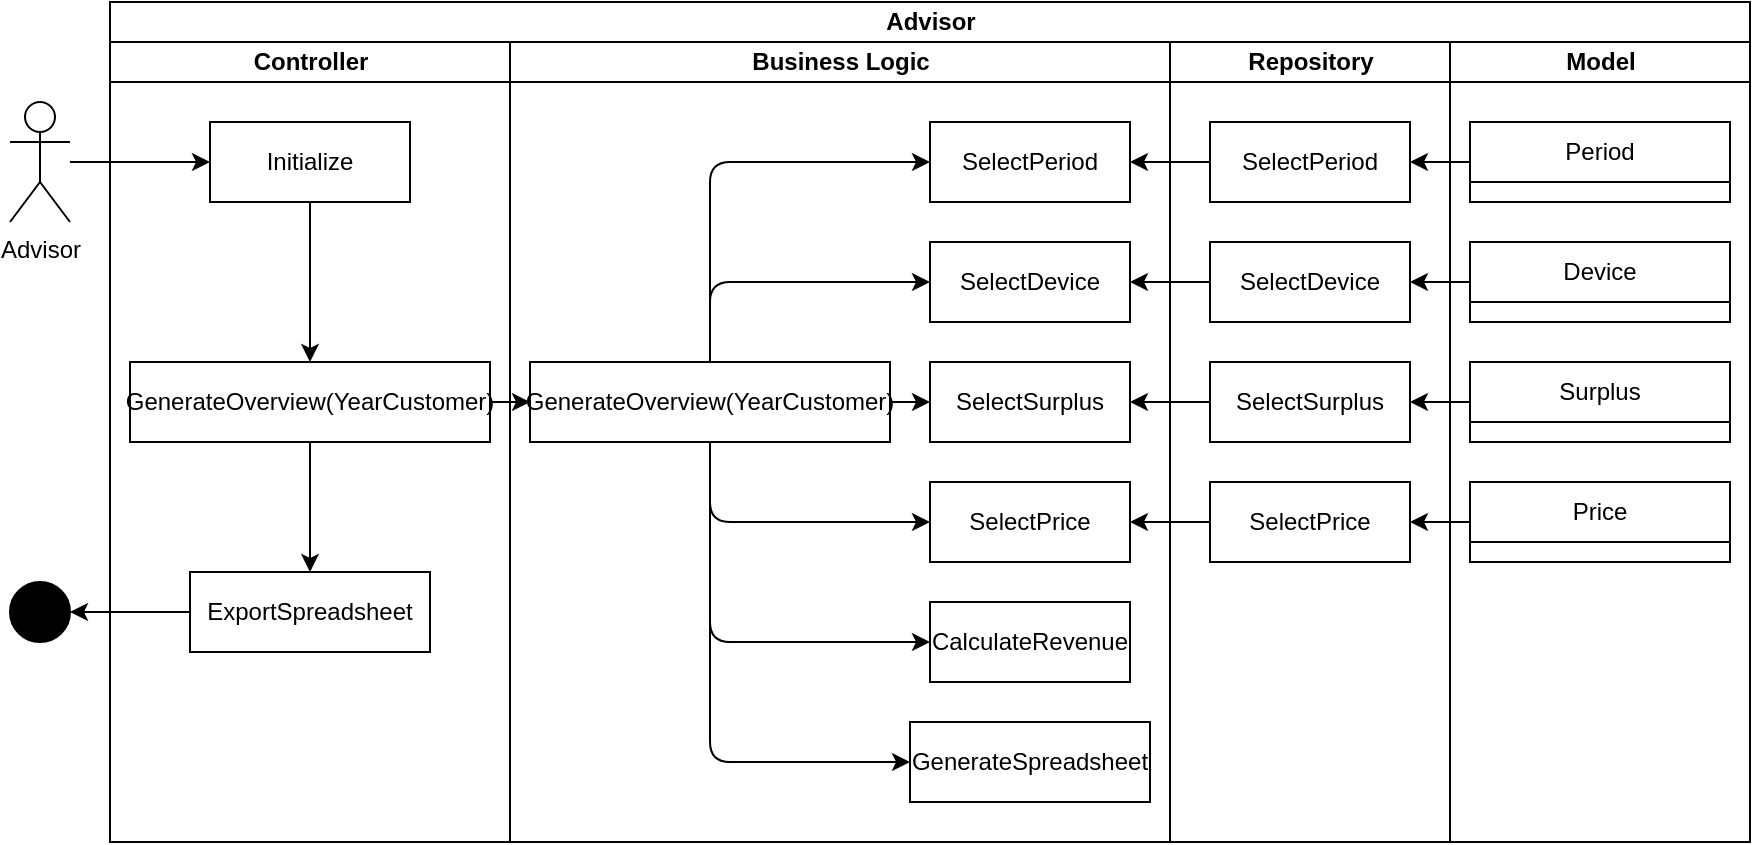 <mxfile>
    <diagram id="M-Hy3K6ZXJVWR8lc1Yho" name="Page-1">
        <mxGraphModel dx="832" dy="571" grid="1" gridSize="10" guides="1" tooltips="1" connect="1" arrows="1" fold="1" page="1" pageScale="1" pageWidth="850" pageHeight="1100" math="0" shadow="0">
            <root>
                <mxCell id="0"/>
                <mxCell id="1" parent="0"/>
                <mxCell id="2" value="Advisor" style="swimlane;childLayout=stackLayout;resizeParent=1;resizeParentMax=0;startSize=20;html=1;" vertex="1" parent="1">
                    <mxGeometry x="230" y="50" width="820" height="420" as="geometry"/>
                </mxCell>
                <mxCell id="3" value="Controller" style="swimlane;startSize=20;html=1;" vertex="1" parent="2">
                    <mxGeometry y="20" width="200" height="400" as="geometry"/>
                </mxCell>
                <mxCell id="4" style="edgeStyle=orthogonalEdgeStyle;html=1;" edge="1" parent="3" source="5" target="8">
                    <mxGeometry relative="1" as="geometry">
                        <mxPoint x="55.0" y="150.0" as="targetPoint"/>
                    </mxGeometry>
                </mxCell>
                <mxCell id="5" value="Initialize" style="rounded=0;whiteSpace=wrap;html=1;" vertex="1" parent="3">
                    <mxGeometry x="50" y="40" width="100" height="40" as="geometry"/>
                </mxCell>
                <mxCell id="6" value="ExportSpreadsheet" style="rounded=0;whiteSpace=wrap;html=1;" vertex="1" parent="3">
                    <mxGeometry x="40" y="265" width="120" height="40" as="geometry"/>
                </mxCell>
                <mxCell id="7" style="edgeStyle=orthogonalEdgeStyle;html=1;" edge="1" parent="3" source="8" target="6">
                    <mxGeometry relative="1" as="geometry">
                        <mxPoint x="55.0" y="190" as="sourcePoint"/>
                        <Array as="points"/>
                    </mxGeometry>
                </mxCell>
                <mxCell id="8" value="GenerateOverview(YearCustomer)" style="rounded=0;whiteSpace=wrap;html=1;" vertex="1" parent="3">
                    <mxGeometry x="10" y="160" width="180" height="40" as="geometry"/>
                </mxCell>
                <mxCell id="9" value="Business Logic" style="swimlane;startSize=20;html=1;" vertex="1" parent="2">
                    <mxGeometry x="200" y="20" width="330" height="400" as="geometry"/>
                </mxCell>
                <mxCell id="10" style="edgeStyle=orthogonalEdgeStyle;html=1;" edge="1" parent="9" source="24" target="19">
                    <mxGeometry relative="1" as="geometry">
                        <Array as="points">
                            <mxPoint x="180" y="180"/>
                            <mxPoint x="180" y="180"/>
                        </Array>
                        <mxPoint x="95.0" y="190" as="sourcePoint"/>
                    </mxGeometry>
                </mxCell>
                <mxCell id="11" style="edgeStyle=orthogonalEdgeStyle;html=1;" edge="1" parent="9" source="24" target="17">
                    <mxGeometry relative="1" as="geometry">
                        <Array as="points">
                            <mxPoint x="100" y="240"/>
                        </Array>
                        <mxPoint x="95.0" y="190" as="sourcePoint"/>
                    </mxGeometry>
                </mxCell>
                <mxCell id="12" style="edgeStyle=orthogonalEdgeStyle;html=1;" edge="1" parent="9" source="24" target="21">
                    <mxGeometry relative="1" as="geometry">
                        <Array as="points">
                            <mxPoint x="100" y="300"/>
                        </Array>
                        <mxPoint x="95.0" y="130" as="sourcePoint"/>
                    </mxGeometry>
                </mxCell>
                <mxCell id="14" style="edgeStyle=orthogonalEdgeStyle;html=1;" edge="1" parent="9" source="24" target="23">
                    <mxGeometry relative="1" as="geometry">
                        <Array as="points">
                            <mxPoint x="100" y="360"/>
                        </Array>
                        <mxPoint x="95.0" y="130" as="sourcePoint"/>
                    </mxGeometry>
                </mxCell>
                <mxCell id="15" style="edgeStyle=orthogonalEdgeStyle;html=1;" edge="1" parent="9" source="24" target="20">
                    <mxGeometry relative="1" as="geometry">
                        <mxPoint x="180" y="170" as="sourcePoint"/>
                        <Array as="points">
                            <mxPoint x="100" y="60"/>
                        </Array>
                    </mxGeometry>
                </mxCell>
                <mxCell id="16" style="edgeStyle=orthogonalEdgeStyle;html=1;" edge="1" parent="9" source="24" target="18">
                    <mxGeometry relative="1" as="geometry">
                        <Array as="points">
                            <mxPoint x="100" y="120"/>
                        </Array>
                        <mxPoint x="95.0" y="190" as="sourcePoint"/>
                    </mxGeometry>
                </mxCell>
                <mxCell id="17" value="SelectPrice" style="rounded=0;whiteSpace=wrap;html=1;" vertex="1" parent="9">
                    <mxGeometry x="210.0" y="220" width="100" height="40" as="geometry"/>
                </mxCell>
                <mxCell id="18" value="SelectDevice" style="rounded=0;whiteSpace=wrap;html=1;" vertex="1" parent="9">
                    <mxGeometry x="210.0" y="100" width="100" height="40" as="geometry"/>
                </mxCell>
                <mxCell id="19" value="SelectSurplus" style="rounded=0;whiteSpace=wrap;html=1;" vertex="1" parent="9">
                    <mxGeometry x="210.0" y="160" width="100" height="40" as="geometry"/>
                </mxCell>
                <mxCell id="20" value="SelectPeriod" style="rounded=0;whiteSpace=wrap;html=1;" vertex="1" parent="9">
                    <mxGeometry x="210.0" y="40" width="100" height="40" as="geometry"/>
                </mxCell>
                <mxCell id="21" value="CalculateRevenue" style="rounded=0;whiteSpace=wrap;html=1;" vertex="1" parent="9">
                    <mxGeometry x="210.0" y="280" width="100" height="40" as="geometry"/>
                </mxCell>
                <mxCell id="23" value="GenerateSpreadsheet" style="rounded=0;whiteSpace=wrap;html=1;" vertex="1" parent="9">
                    <mxGeometry x="200" y="340" width="120" height="40" as="geometry"/>
                </mxCell>
                <mxCell id="24" value="GenerateOverview(YearCustomer)" style="rounded=0;whiteSpace=wrap;html=1;" vertex="1" parent="9">
                    <mxGeometry x="10" y="160" width="180" height="40" as="geometry"/>
                </mxCell>
                <mxCell id="25" value="Repository" style="swimlane;startSize=20;html=1;" vertex="1" parent="2">
                    <mxGeometry x="530" y="20" width="140" height="400" as="geometry"/>
                </mxCell>
                <mxCell id="26" value="SelectPrice" style="rounded=0;whiteSpace=wrap;html=1;" vertex="1" parent="25">
                    <mxGeometry x="20.0" y="220" width="100" height="40" as="geometry"/>
                </mxCell>
                <mxCell id="27" value="SelectDevice" style="rounded=0;whiteSpace=wrap;html=1;" vertex="1" parent="25">
                    <mxGeometry x="20.0" y="100" width="100" height="40" as="geometry"/>
                </mxCell>
                <mxCell id="28" value="SelectSurplus" style="rounded=0;whiteSpace=wrap;html=1;" vertex="1" parent="25">
                    <mxGeometry x="20.0" y="160" width="100" height="40" as="geometry"/>
                </mxCell>
                <mxCell id="29" value="SelectPeriod" style="rounded=0;whiteSpace=wrap;html=1;" vertex="1" parent="25">
                    <mxGeometry x="20.0" y="40" width="100" height="40" as="geometry"/>
                </mxCell>
                <mxCell id="30" value="Model" style="swimlane;startSize=20;html=1;" vertex="1" parent="2">
                    <mxGeometry x="670" y="20" width="150" height="400" as="geometry"/>
                </mxCell>
                <mxCell id="31" value="Period" style="swimlane;fontStyle=0;childLayout=stackLayout;horizontal=1;startSize=30;horizontalStack=0;resizeParent=1;resizeParentMax=0;resizeLast=0;collapsible=1;marginBottom=0;whiteSpace=wrap;html=1;fontSize=12;" vertex="1" parent="30">
                    <mxGeometry x="10" y="40" width="130" height="40" as="geometry"/>
                </mxCell>
                <mxCell id="32" value="Device" style="swimlane;fontStyle=0;childLayout=stackLayout;horizontal=1;startSize=30;horizontalStack=0;resizeParent=1;resizeParentMax=0;resizeLast=0;collapsible=1;marginBottom=0;whiteSpace=wrap;html=1;fontSize=12;" vertex="1" parent="30">
                    <mxGeometry x="10" y="100" width="130" height="40" as="geometry"/>
                </mxCell>
                <mxCell id="33" value="Surplus" style="swimlane;fontStyle=0;childLayout=stackLayout;horizontal=1;startSize=30;horizontalStack=0;resizeParent=1;resizeParentMax=0;resizeLast=0;collapsible=1;marginBottom=0;whiteSpace=wrap;html=1;fontSize=12;" vertex="1" parent="30">
                    <mxGeometry x="10" y="160" width="130" height="40" as="geometry"/>
                </mxCell>
                <mxCell id="34" value="Price" style="swimlane;fontStyle=0;childLayout=stackLayout;horizontal=1;startSize=30;horizontalStack=0;resizeParent=1;resizeParentMax=0;resizeLast=0;collapsible=1;marginBottom=0;whiteSpace=wrap;html=1;fontSize=12;" vertex="1" parent="30">
                    <mxGeometry x="10" y="220" width="130" height="40" as="geometry"/>
                </mxCell>
                <mxCell id="35" style="edgeStyle=orthogonalEdgeStyle;html=1;" edge="1" parent="2" source="29" target="20">
                    <mxGeometry relative="1" as="geometry"/>
                </mxCell>
                <mxCell id="36" style="edgeStyle=orthogonalEdgeStyle;html=1;" edge="1" parent="2" source="27" target="18">
                    <mxGeometry relative="1" as="geometry"/>
                </mxCell>
                <mxCell id="37" style="edgeStyle=orthogonalEdgeStyle;html=1;" edge="1" parent="2" source="28" target="19">
                    <mxGeometry relative="1" as="geometry"/>
                </mxCell>
                <mxCell id="38" style="edgeStyle=orthogonalEdgeStyle;html=1;" edge="1" parent="2" source="26" target="17">
                    <mxGeometry relative="1" as="geometry"/>
                </mxCell>
                <mxCell id="39" style="edgeStyle=orthogonalEdgeStyle;html=1;" edge="1" parent="2" source="8" target="24">
                    <mxGeometry relative="1" as="geometry">
                        <mxPoint x="150" y="190" as="sourcePoint"/>
                        <mxPoint x="210" y="190" as="targetPoint"/>
                        <Array as="points"/>
                    </mxGeometry>
                </mxCell>
                <mxCell id="40" style="edgeStyle=orthogonalEdgeStyle;html=1;" edge="1" parent="2" source="34" target="26">
                    <mxGeometry relative="1" as="geometry"/>
                </mxCell>
                <mxCell id="41" style="edgeStyle=orthogonalEdgeStyle;html=1;" edge="1" parent="2" source="33" target="28">
                    <mxGeometry relative="1" as="geometry"/>
                </mxCell>
                <mxCell id="42" style="edgeStyle=orthogonalEdgeStyle;html=1;" edge="1" parent="2" source="32" target="27">
                    <mxGeometry relative="1" as="geometry"/>
                </mxCell>
                <mxCell id="43" style="edgeStyle=orthogonalEdgeStyle;html=1;" edge="1" parent="2" source="31" target="29">
                    <mxGeometry relative="1" as="geometry"/>
                </mxCell>
                <mxCell id="44" style="edgeStyle=none;html=1;" edge="1" parent="1" source="45" target="5">
                    <mxGeometry relative="1" as="geometry"/>
                </mxCell>
                <mxCell id="45" value="Advisor" style="shape=umlActor;verticalLabelPosition=bottom;verticalAlign=top;html=1;outlineConnect=0;" vertex="1" parent="1">
                    <mxGeometry x="180" y="100" width="30" height="60" as="geometry"/>
                </mxCell>
                <mxCell id="46" value="" style="ellipse;fillColor=strokeColor;" vertex="1" parent="1">
                    <mxGeometry x="180" y="340" width="30" height="30" as="geometry"/>
                </mxCell>
                <mxCell id="47" style="edgeStyle=orthogonalEdgeStyle;html=1;" edge="1" parent="1" source="6" target="46">
                    <mxGeometry relative="1" as="geometry"/>
                </mxCell>
            </root>
        </mxGraphModel>
    </diagram>
</mxfile>